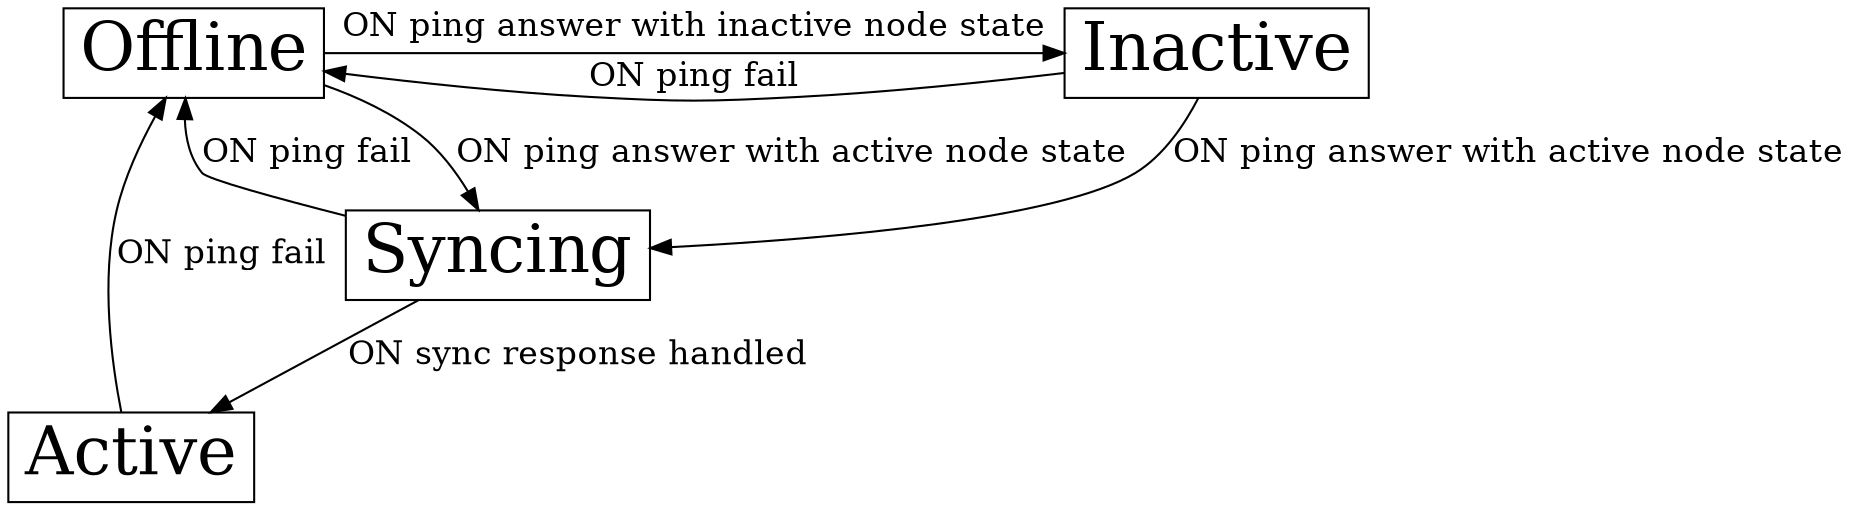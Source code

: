 // Node connectio status
digraph {
    node [fontsize=32 shape=box]
    edge [fontsize=16]

    offline [label=Offline]
    inactive [label=Inactive]
    syncing [label=Syncing]
    active [label=Active]


    offline -> syncing [label="ON ping answer with active node state"]
    offline -> inactive [label="ON ping answer with inactive node state"]
    inactive -> syncing [label="ON ping answer with active node state"]
    syncing -> active [label="ON sync response handled"]

    inactive -> offline [label="ON ping fail"]
    syncing -> offline [label="ON ping fail"]
    active -> offline [label="ON ping fail"]

    {rank=same; inactive; offline}
}
